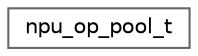 digraph "Graphical Class Hierarchy"
{
 // LATEX_PDF_SIZE
  bgcolor="transparent";
  edge [fontname=Helvetica,fontsize=10,labelfontname=Helvetica,labelfontsize=10];
  node [fontname=Helvetica,fontsize=10,shape=box,height=0.2,width=0.4];
  rankdir="LR";
  Node0 [id="Node000000",label="npu_op_pool_t",height=0.2,width=0.4,color="grey40", fillcolor="white", style="filled",URL="$structnpu__op__pool__t.html",tooltip=" "];
}
